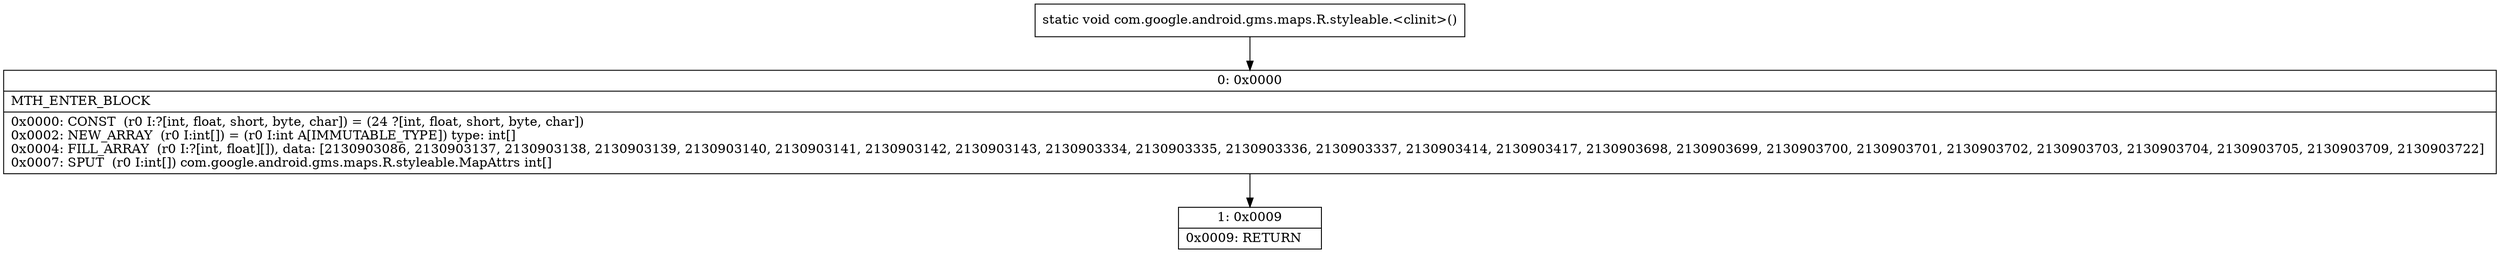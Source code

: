 digraph "CFG forcom.google.android.gms.maps.R.styleable.\<clinit\>()V" {
Node_0 [shape=record,label="{0\:\ 0x0000|MTH_ENTER_BLOCK\l|0x0000: CONST  (r0 I:?[int, float, short, byte, char]) = (24 ?[int, float, short, byte, char]) \l0x0002: NEW_ARRAY  (r0 I:int[]) = (r0 I:int A[IMMUTABLE_TYPE]) type: int[] \l0x0004: FILL_ARRAY  (r0 I:?[int, float][]), data: [2130903086, 2130903137, 2130903138, 2130903139, 2130903140, 2130903141, 2130903142, 2130903143, 2130903334, 2130903335, 2130903336, 2130903337, 2130903414, 2130903417, 2130903698, 2130903699, 2130903700, 2130903701, 2130903702, 2130903703, 2130903704, 2130903705, 2130903709, 2130903722] \l0x0007: SPUT  (r0 I:int[]) com.google.android.gms.maps.R.styleable.MapAttrs int[] \l}"];
Node_1 [shape=record,label="{1\:\ 0x0009|0x0009: RETURN   \l}"];
MethodNode[shape=record,label="{static void com.google.android.gms.maps.R.styleable.\<clinit\>() }"];
MethodNode -> Node_0;
Node_0 -> Node_1;
}


